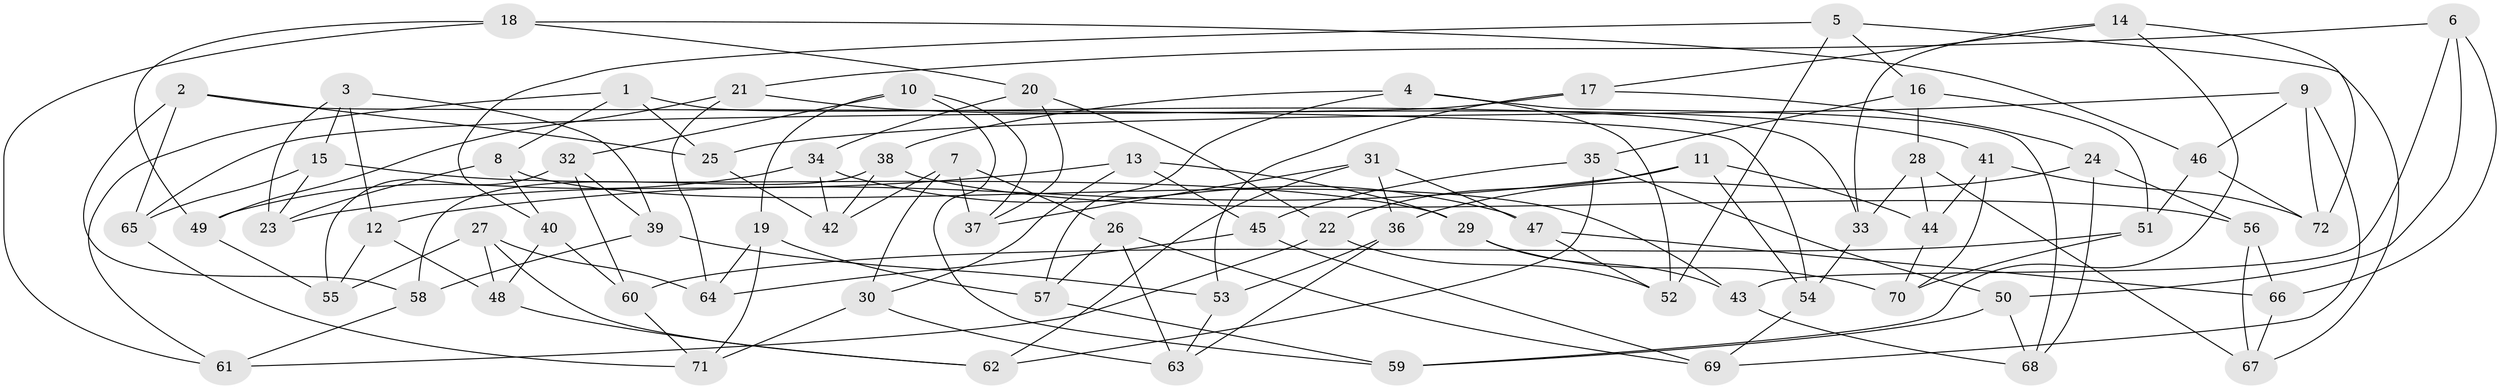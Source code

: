 // coarse degree distribution, {8: 0.06976744186046512, 7: 0.023255813953488372, 6: 0.23255813953488372, 4: 0.5581395348837209, 3: 0.023255813953488372, 11: 0.023255813953488372, 9: 0.046511627906976744, 5: 0.023255813953488372}
// Generated by graph-tools (version 1.1) at 2025/20/03/04/25 18:20:58]
// undirected, 72 vertices, 144 edges
graph export_dot {
graph [start="1"]
  node [color=gray90,style=filled];
  1;
  2;
  3;
  4;
  5;
  6;
  7;
  8;
  9;
  10;
  11;
  12;
  13;
  14;
  15;
  16;
  17;
  18;
  19;
  20;
  21;
  22;
  23;
  24;
  25;
  26;
  27;
  28;
  29;
  30;
  31;
  32;
  33;
  34;
  35;
  36;
  37;
  38;
  39;
  40;
  41;
  42;
  43;
  44;
  45;
  46;
  47;
  48;
  49;
  50;
  51;
  52;
  53;
  54;
  55;
  56;
  57;
  58;
  59;
  60;
  61;
  62;
  63;
  64;
  65;
  66;
  67;
  68;
  69;
  70;
  71;
  72;
  1 -- 25;
  1 -- 61;
  1 -- 8;
  1 -- 33;
  2 -- 25;
  2 -- 65;
  2 -- 54;
  2 -- 58;
  3 -- 39;
  3 -- 12;
  3 -- 15;
  3 -- 23;
  4 -- 57;
  4 -- 68;
  4 -- 52;
  4 -- 38;
  5 -- 16;
  5 -- 67;
  5 -- 52;
  5 -- 40;
  6 -- 43;
  6 -- 21;
  6 -- 50;
  6 -- 66;
  7 -- 37;
  7 -- 30;
  7 -- 42;
  7 -- 26;
  8 -- 40;
  8 -- 43;
  8 -- 23;
  9 -- 25;
  9 -- 69;
  9 -- 46;
  9 -- 72;
  10 -- 59;
  10 -- 37;
  10 -- 19;
  10 -- 32;
  11 -- 54;
  11 -- 12;
  11 -- 44;
  11 -- 22;
  12 -- 48;
  12 -- 55;
  13 -- 45;
  13 -- 30;
  13 -- 29;
  13 -- 23;
  14 -- 59;
  14 -- 17;
  14 -- 33;
  14 -- 72;
  15 -- 23;
  15 -- 65;
  15 -- 29;
  16 -- 35;
  16 -- 28;
  16 -- 51;
  17 -- 65;
  17 -- 24;
  17 -- 53;
  18 -- 20;
  18 -- 49;
  18 -- 61;
  18 -- 46;
  19 -- 64;
  19 -- 57;
  19 -- 71;
  20 -- 34;
  20 -- 22;
  20 -- 37;
  21 -- 49;
  21 -- 41;
  21 -- 64;
  22 -- 61;
  22 -- 52;
  24 -- 68;
  24 -- 36;
  24 -- 56;
  25 -- 42;
  26 -- 63;
  26 -- 57;
  26 -- 69;
  27 -- 64;
  27 -- 55;
  27 -- 48;
  27 -- 62;
  28 -- 44;
  28 -- 33;
  28 -- 67;
  29 -- 70;
  29 -- 43;
  30 -- 71;
  30 -- 63;
  31 -- 37;
  31 -- 36;
  31 -- 62;
  31 -- 47;
  32 -- 60;
  32 -- 55;
  32 -- 39;
  33 -- 54;
  34 -- 42;
  34 -- 49;
  34 -- 47;
  35 -- 50;
  35 -- 45;
  35 -- 62;
  36 -- 63;
  36 -- 53;
  38 -- 56;
  38 -- 42;
  38 -- 58;
  39 -- 53;
  39 -- 58;
  40 -- 48;
  40 -- 60;
  41 -- 44;
  41 -- 70;
  41 -- 72;
  43 -- 68;
  44 -- 70;
  45 -- 64;
  45 -- 69;
  46 -- 51;
  46 -- 72;
  47 -- 66;
  47 -- 52;
  48 -- 62;
  49 -- 55;
  50 -- 68;
  50 -- 59;
  51 -- 60;
  51 -- 70;
  53 -- 63;
  54 -- 69;
  56 -- 67;
  56 -- 66;
  57 -- 59;
  58 -- 61;
  60 -- 71;
  65 -- 71;
  66 -- 67;
}
